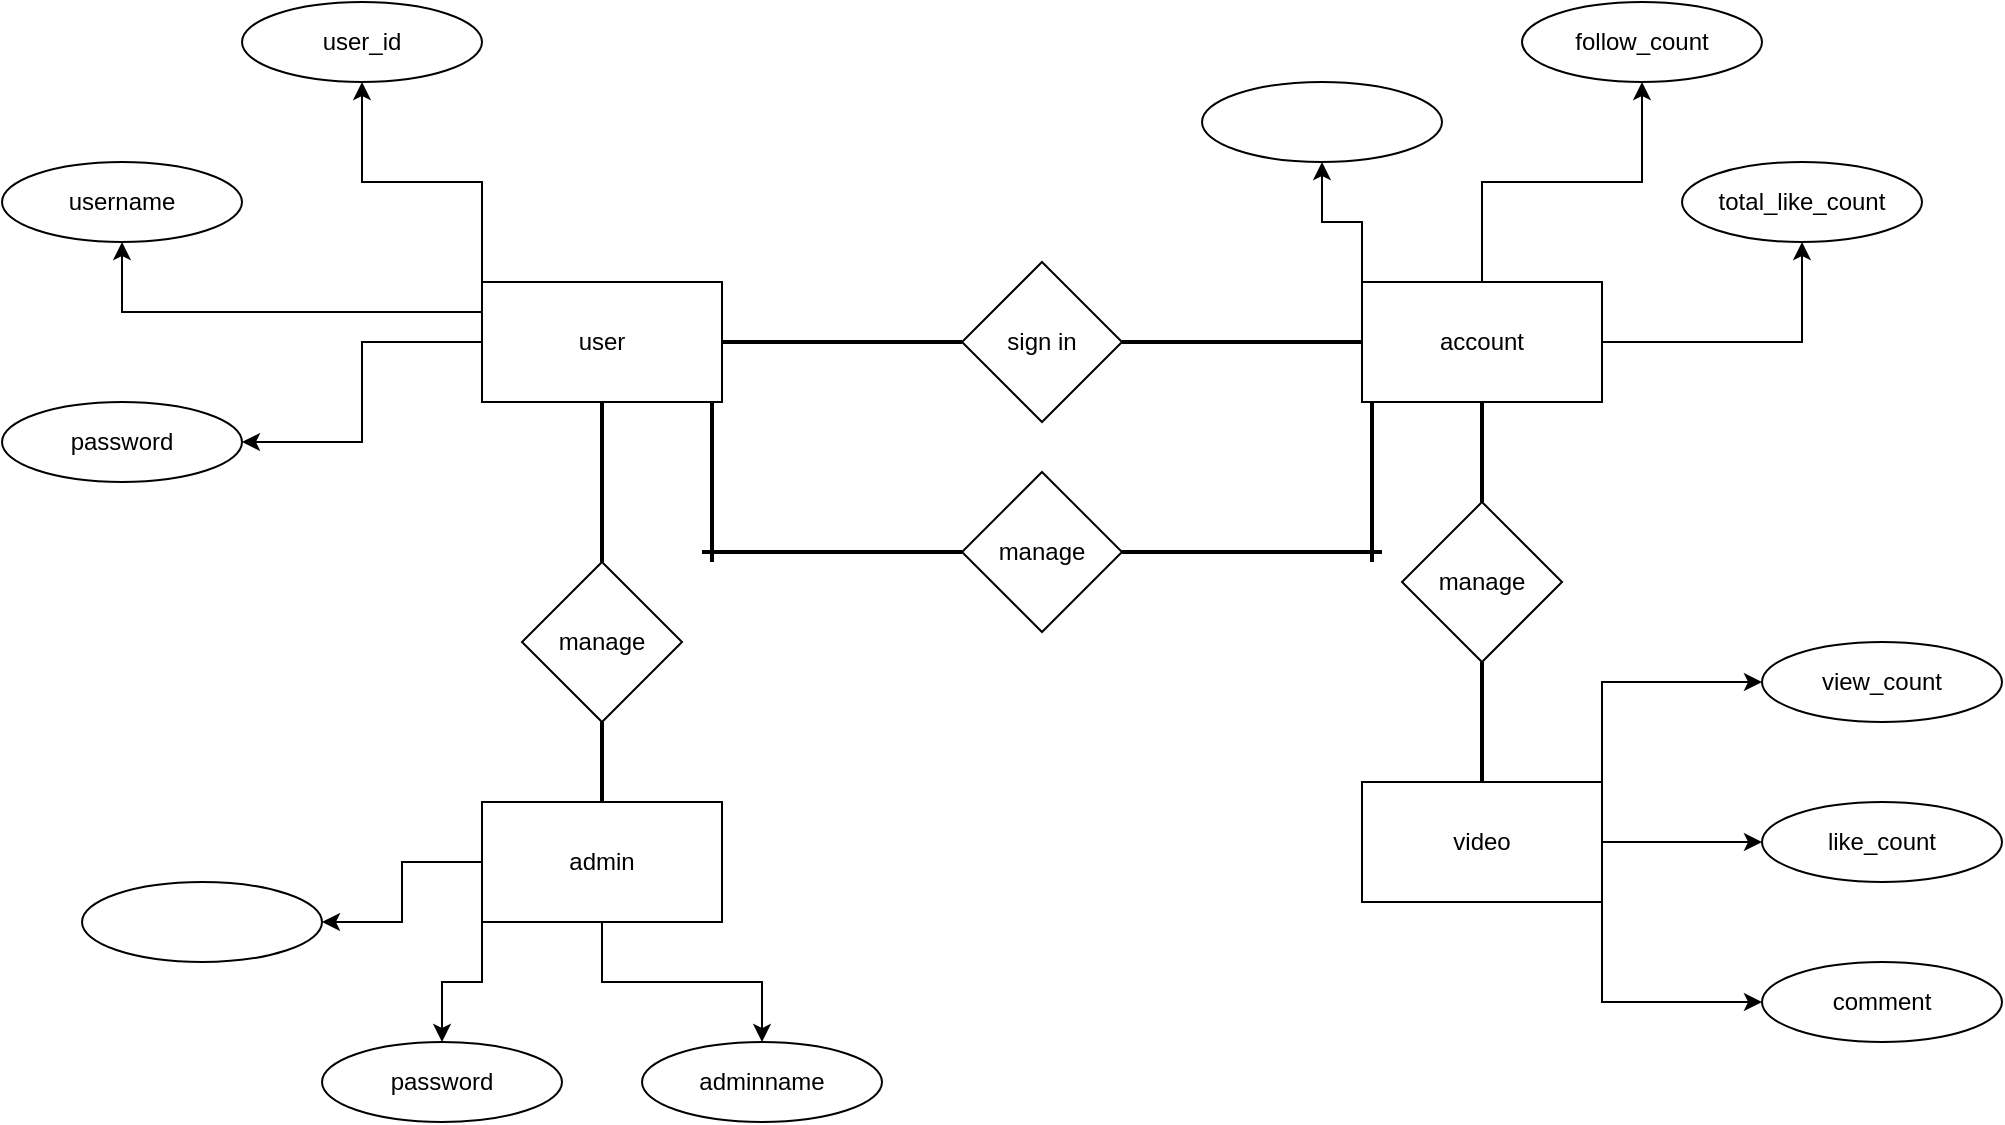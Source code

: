 <mxfile version="15.5.2" type="github">
  <diagram id="85TYjmSmTJswc2GUduSB" name="Page-1">
    <mxGraphModel dx="2692" dy="579" grid="1" gridSize="10" guides="1" tooltips="1" connect="1" arrows="1" fold="1" page="1" pageScale="1" pageWidth="827" pageHeight="1169" math="0" shadow="0">
      <root>
        <mxCell id="0" />
        <mxCell id="1" parent="0" />
        <mxCell id="Jb51_yagrW6u3aMiI80K-30" style="edgeStyle=orthogonalEdgeStyle;rounded=0;orthogonalLoop=1;jettySize=auto;html=1;exitX=0;exitY=0;exitDx=0;exitDy=0;" edge="1" parent="1" source="Jb51_yagrW6u3aMiI80K-1" target="Jb51_yagrW6u3aMiI80K-12">
          <mxGeometry relative="1" as="geometry" />
        </mxCell>
        <mxCell id="Jb51_yagrW6u3aMiI80K-31" style="edgeStyle=orthogonalEdgeStyle;rounded=0;orthogonalLoop=1;jettySize=auto;html=1;exitX=0;exitY=0.5;exitDx=0;exitDy=0;entryX=1;entryY=0.5;entryDx=0;entryDy=0;" edge="1" parent="1" source="Jb51_yagrW6u3aMiI80K-1" target="Jb51_yagrW6u3aMiI80K-14">
          <mxGeometry relative="1" as="geometry" />
        </mxCell>
        <mxCell id="Jb51_yagrW6u3aMiI80K-33" style="edgeStyle=orthogonalEdgeStyle;rounded=0;orthogonalLoop=1;jettySize=auto;html=1;exitX=0;exitY=0.25;exitDx=0;exitDy=0;entryX=0.5;entryY=1;entryDx=0;entryDy=0;" edge="1" parent="1" source="Jb51_yagrW6u3aMiI80K-1" target="Jb51_yagrW6u3aMiI80K-15">
          <mxGeometry relative="1" as="geometry" />
        </mxCell>
        <mxCell id="Jb51_yagrW6u3aMiI80K-1" value="user" style="rounded=0;whiteSpace=wrap;html=1;" vertex="1" parent="1">
          <mxGeometry x="-640" y="180" width="120" height="60" as="geometry" />
        </mxCell>
        <mxCell id="Jb51_yagrW6u3aMiI80K-3" value="sign in" style="rhombus;whiteSpace=wrap;html=1;" vertex="1" parent="1">
          <mxGeometry x="-400" y="170" width="80" height="80" as="geometry" />
        </mxCell>
        <mxCell id="Jb51_yagrW6u3aMiI80K-24" style="edgeStyle=orthogonalEdgeStyle;rounded=0;orthogonalLoop=1;jettySize=auto;html=1;exitX=1;exitY=1;exitDx=0;exitDy=0;entryX=0;entryY=0.5;entryDx=0;entryDy=0;" edge="1" parent="1" source="Jb51_yagrW6u3aMiI80K-4" target="Jb51_yagrW6u3aMiI80K-21">
          <mxGeometry relative="1" as="geometry" />
        </mxCell>
        <mxCell id="Jb51_yagrW6u3aMiI80K-25" style="edgeStyle=orthogonalEdgeStyle;rounded=0;orthogonalLoop=1;jettySize=auto;html=1;exitX=1;exitY=0.5;exitDx=0;exitDy=0;entryX=0;entryY=0.5;entryDx=0;entryDy=0;" edge="1" parent="1" source="Jb51_yagrW6u3aMiI80K-4" target="Jb51_yagrW6u3aMiI80K-22">
          <mxGeometry relative="1" as="geometry" />
        </mxCell>
        <mxCell id="Jb51_yagrW6u3aMiI80K-26" style="edgeStyle=orthogonalEdgeStyle;rounded=0;orthogonalLoop=1;jettySize=auto;html=1;exitX=1;exitY=0;exitDx=0;exitDy=0;entryX=0;entryY=0.5;entryDx=0;entryDy=0;" edge="1" parent="1" source="Jb51_yagrW6u3aMiI80K-4" target="Jb51_yagrW6u3aMiI80K-23">
          <mxGeometry relative="1" as="geometry" />
        </mxCell>
        <mxCell id="Jb51_yagrW6u3aMiI80K-4" value="video" style="rounded=0;whiteSpace=wrap;html=1;" vertex="1" parent="1">
          <mxGeometry x="-200" y="430" width="120" height="60" as="geometry" />
        </mxCell>
        <mxCell id="Jb51_yagrW6u3aMiI80K-5" value="" style="line;strokeWidth=2;html=1;" vertex="1" parent="1">
          <mxGeometry x="-520" y="205" width="120" height="10" as="geometry" />
        </mxCell>
        <mxCell id="Jb51_yagrW6u3aMiI80K-6" value="" style="line;strokeWidth=2;html=1;" vertex="1" parent="1">
          <mxGeometry x="-320" y="205" width="120" height="10" as="geometry" />
        </mxCell>
        <mxCell id="Jb51_yagrW6u3aMiI80K-7" value="manage" style="rhombus;whiteSpace=wrap;html=1;" vertex="1" parent="1">
          <mxGeometry x="-180" y="290" width="80" height="80" as="geometry" />
        </mxCell>
        <mxCell id="Jb51_yagrW6u3aMiI80K-8" value="" style="line;strokeWidth=2;direction=south;html=1;" vertex="1" parent="1">
          <mxGeometry x="-220" y="230" width="160" height="60" as="geometry" />
        </mxCell>
        <mxCell id="Jb51_yagrW6u3aMiI80K-9" value="" style="line;strokeWidth=2;direction=south;html=1;" vertex="1" parent="1">
          <mxGeometry x="-220" y="370" width="160" height="60" as="geometry" />
        </mxCell>
        <mxCell id="Jb51_yagrW6u3aMiI80K-27" style="edgeStyle=orthogonalEdgeStyle;rounded=0;orthogonalLoop=1;jettySize=auto;html=1;exitX=0;exitY=0;exitDx=0;exitDy=0;" edge="1" parent="1" source="Jb51_yagrW6u3aMiI80K-10" target="Jb51_yagrW6u3aMiI80K-16">
          <mxGeometry relative="1" as="geometry" />
        </mxCell>
        <mxCell id="Jb51_yagrW6u3aMiI80K-28" style="edgeStyle=orthogonalEdgeStyle;rounded=0;orthogonalLoop=1;jettySize=auto;html=1;exitX=0.5;exitY=0;exitDx=0;exitDy=0;entryX=0.5;entryY=1;entryDx=0;entryDy=0;" edge="1" parent="1" source="Jb51_yagrW6u3aMiI80K-10" target="Jb51_yagrW6u3aMiI80K-18">
          <mxGeometry relative="1" as="geometry" />
        </mxCell>
        <mxCell id="Jb51_yagrW6u3aMiI80K-29" style="edgeStyle=orthogonalEdgeStyle;rounded=0;orthogonalLoop=1;jettySize=auto;html=1;exitX=1;exitY=0.5;exitDx=0;exitDy=0;entryX=0.5;entryY=1;entryDx=0;entryDy=0;" edge="1" parent="1" source="Jb51_yagrW6u3aMiI80K-10" target="Jb51_yagrW6u3aMiI80K-17">
          <mxGeometry relative="1" as="geometry" />
        </mxCell>
        <mxCell id="Jb51_yagrW6u3aMiI80K-10" value="account" style="rounded=0;whiteSpace=wrap;html=1;" vertex="1" parent="1">
          <mxGeometry x="-200" y="180" width="120" height="60" as="geometry" />
        </mxCell>
        <mxCell id="Jb51_yagrW6u3aMiI80K-12" value="user_id" style="ellipse;whiteSpace=wrap;html=1;" vertex="1" parent="1">
          <mxGeometry x="-760" y="40" width="120" height="40" as="geometry" />
        </mxCell>
        <mxCell id="Jb51_yagrW6u3aMiI80K-14" value="password" style="ellipse;whiteSpace=wrap;html=1;" vertex="1" parent="1">
          <mxGeometry x="-880" y="240" width="120" height="40" as="geometry" />
        </mxCell>
        <mxCell id="Jb51_yagrW6u3aMiI80K-15" value="username" style="ellipse;whiteSpace=wrap;html=1;" vertex="1" parent="1">
          <mxGeometry x="-880" y="120" width="120" height="40" as="geometry" />
        </mxCell>
        <mxCell id="Jb51_yagrW6u3aMiI80K-16" value="" style="ellipse;whiteSpace=wrap;html=1;" vertex="1" parent="1">
          <mxGeometry x="-280" y="80" width="120" height="40" as="geometry" />
        </mxCell>
        <mxCell id="Jb51_yagrW6u3aMiI80K-17" value="total_like_count" style="ellipse;whiteSpace=wrap;html=1;" vertex="1" parent="1">
          <mxGeometry x="-40" y="120" width="120" height="40" as="geometry" />
        </mxCell>
        <mxCell id="Jb51_yagrW6u3aMiI80K-18" value="follow_count" style="ellipse;whiteSpace=wrap;html=1;" vertex="1" parent="1">
          <mxGeometry x="-120" y="40" width="120" height="40" as="geometry" />
        </mxCell>
        <mxCell id="Jb51_yagrW6u3aMiI80K-21" value="comment" style="ellipse;whiteSpace=wrap;html=1;" vertex="1" parent="1">
          <mxGeometry y="520" width="120" height="40" as="geometry" />
        </mxCell>
        <mxCell id="Jb51_yagrW6u3aMiI80K-22" value="like_count" style="ellipse;whiteSpace=wrap;html=1;" vertex="1" parent="1">
          <mxGeometry y="440" width="120" height="40" as="geometry" />
        </mxCell>
        <mxCell id="Jb51_yagrW6u3aMiI80K-23" value="view_count" style="ellipse;whiteSpace=wrap;html=1;" vertex="1" parent="1">
          <mxGeometry y="360" width="120" height="40" as="geometry" />
        </mxCell>
        <mxCell id="Jb51_yagrW6u3aMiI80K-34" value="" style="line;strokeWidth=2;direction=south;html=1;" vertex="1" parent="1">
          <mxGeometry x="-585" y="240" width="10" height="80" as="geometry" />
        </mxCell>
        <mxCell id="Jb51_yagrW6u3aMiI80K-40" value="" style="edgeStyle=orthogonalEdgeStyle;rounded=0;orthogonalLoop=1;jettySize=auto;html=1;" edge="1" parent="1" source="Jb51_yagrW6u3aMiI80K-36" target="Jb51_yagrW6u3aMiI80K-39">
          <mxGeometry relative="1" as="geometry" />
        </mxCell>
        <mxCell id="Jb51_yagrW6u3aMiI80K-44" style="edgeStyle=orthogonalEdgeStyle;rounded=0;orthogonalLoop=1;jettySize=auto;html=1;exitX=0.5;exitY=1;exitDx=0;exitDy=0;entryX=0.5;entryY=0;entryDx=0;entryDy=0;" edge="1" parent="1" source="Jb51_yagrW6u3aMiI80K-36" target="Jb51_yagrW6u3aMiI80K-41">
          <mxGeometry relative="1" as="geometry">
            <mxPoint x="-540" y="710" as="targetPoint" />
          </mxGeometry>
        </mxCell>
        <mxCell id="Jb51_yagrW6u3aMiI80K-45" style="edgeStyle=orthogonalEdgeStyle;rounded=0;orthogonalLoop=1;jettySize=auto;html=1;exitX=0;exitY=1;exitDx=0;exitDy=0;entryX=0.5;entryY=0;entryDx=0;entryDy=0;" edge="1" parent="1" source="Jb51_yagrW6u3aMiI80K-36" target="Jb51_yagrW6u3aMiI80K-43">
          <mxGeometry relative="1" as="geometry" />
        </mxCell>
        <mxCell id="Jb51_yagrW6u3aMiI80K-36" value="admin" style="rounded=0;whiteSpace=wrap;html=1;" vertex="1" parent="1">
          <mxGeometry x="-640" y="440" width="120" height="60" as="geometry" />
        </mxCell>
        <mxCell id="Jb51_yagrW6u3aMiI80K-37" value="manage" style="rhombus;whiteSpace=wrap;html=1;" vertex="1" parent="1">
          <mxGeometry x="-620" y="320" width="80" height="80" as="geometry" />
        </mxCell>
        <mxCell id="Jb51_yagrW6u3aMiI80K-38" value="" style="line;strokeWidth=2;direction=south;html=1;" vertex="1" parent="1">
          <mxGeometry x="-585" y="400" width="10" height="40" as="geometry" />
        </mxCell>
        <mxCell id="Jb51_yagrW6u3aMiI80K-39" value="" style="ellipse;whiteSpace=wrap;html=1;rounded=0;" vertex="1" parent="1">
          <mxGeometry x="-840" y="480" width="120" height="40" as="geometry" />
        </mxCell>
        <mxCell id="Jb51_yagrW6u3aMiI80K-41" value="adminname" style="ellipse;whiteSpace=wrap;html=1;rounded=0;" vertex="1" parent="1">
          <mxGeometry x="-560" y="560" width="120" height="40" as="geometry" />
        </mxCell>
        <mxCell id="Jb51_yagrW6u3aMiI80K-43" value="password" style="ellipse;whiteSpace=wrap;html=1;rounded=0;" vertex="1" parent="1">
          <mxGeometry x="-720" y="560" width="120" height="40" as="geometry" />
        </mxCell>
        <mxCell id="Jb51_yagrW6u3aMiI80K-46" value="" style="line;strokeWidth=2;direction=south;html=1;" vertex="1" parent="1">
          <mxGeometry x="-530" y="240" width="10" height="80" as="geometry" />
        </mxCell>
        <mxCell id="Jb51_yagrW6u3aMiI80K-47" value="" style="line;strokeWidth=2;html=1;" vertex="1" parent="1">
          <mxGeometry x="-530" y="310" width="130" height="10" as="geometry" />
        </mxCell>
        <mxCell id="Jb51_yagrW6u3aMiI80K-48" value="" style="line;strokeWidth=2;direction=south;html=1;" vertex="1" parent="1">
          <mxGeometry x="-200" y="240" width="10" height="80" as="geometry" />
        </mxCell>
        <mxCell id="Jb51_yagrW6u3aMiI80K-49" value="" style="line;strokeWidth=2;html=1;" vertex="1" parent="1">
          <mxGeometry x="-320" y="310" width="130" height="10" as="geometry" />
        </mxCell>
        <mxCell id="Jb51_yagrW6u3aMiI80K-50" value="manage" style="rhombus;whiteSpace=wrap;html=1;" vertex="1" parent="1">
          <mxGeometry x="-400" y="275" width="80" height="80" as="geometry" />
        </mxCell>
      </root>
    </mxGraphModel>
  </diagram>
</mxfile>

